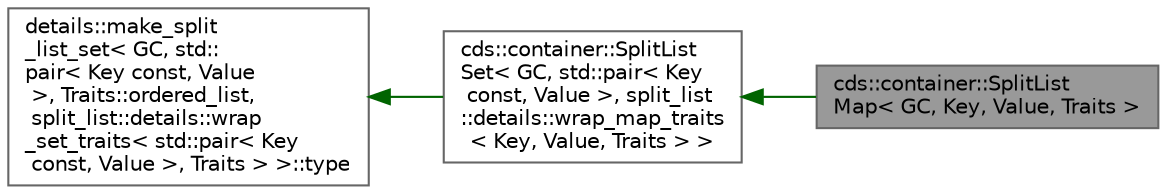 digraph "cds::container::SplitListMap&lt; GC, Key, Value, Traits &gt;"
{
 // LATEX_PDF_SIZE
  bgcolor="transparent";
  edge [fontname=Helvetica,fontsize=10,labelfontname=Helvetica,labelfontsize=10];
  node [fontname=Helvetica,fontsize=10,shape=box,height=0.2,width=0.4];
  rankdir="LR";
  Node1 [id="Node000001",label="cds::container::SplitList\lMap\< GC, Key, Value, Traits \>",height=0.2,width=0.4,color="gray40", fillcolor="grey60", style="filled", fontcolor="black",tooltip="Split-ordered list map"];
  Node2 -> Node1 [id="edge1_Node000001_Node000002",dir="back",color="darkgreen",style="solid",tooltip=" "];
  Node2 [id="Node000002",label="cds::container::SplitList\lSet\< GC, std::pair\< Key\l const, Value \>, split_list\l::details::wrap_map_traits\l\< Key, Value, Traits \> \>",height=0.2,width=0.4,color="gray40", fillcolor="white", style="filled",URL="$classcds_1_1container_1_1_split_list_set.html",tooltip=" "];
  Node3 -> Node2 [id="edge2_Node000002_Node000003",dir="back",color="darkgreen",style="solid",tooltip=" "];
  Node3 [id="Node000003",label="details::make_split\l_list_set\< GC, std::\lpair\< Key const, Value\l \>, Traits::ordered_list,\l split_list::details::wrap\l_set_traits\< std::pair\< Key\l const, Value \>, Traits \> \>::type",height=0.2,width=0.4,color="gray40", fillcolor="white", style="filled",tooltip=" "];
}
